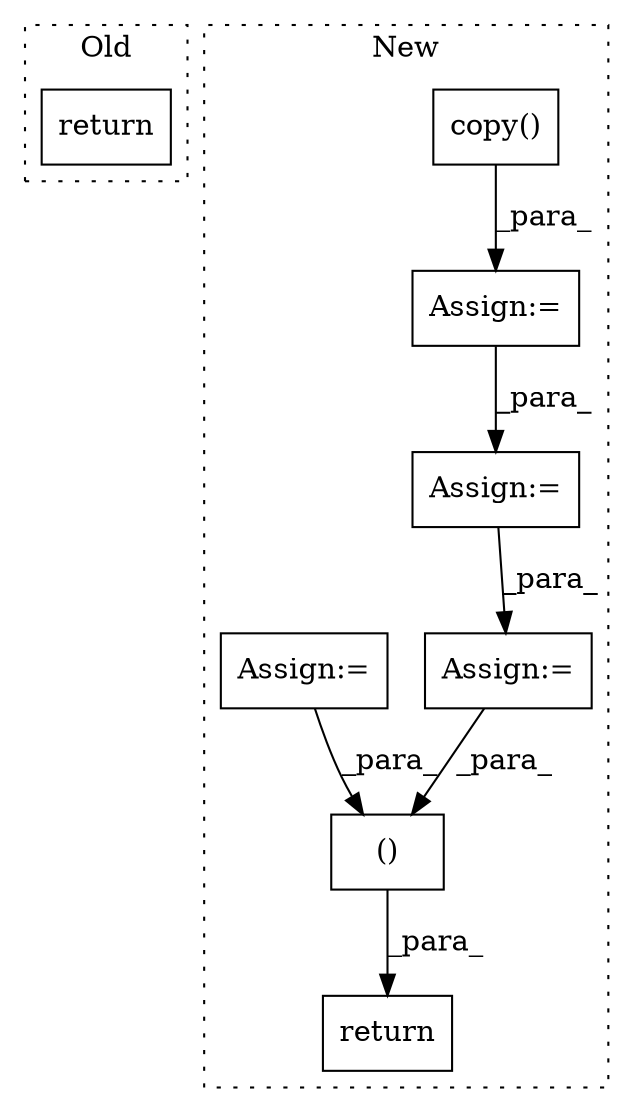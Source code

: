 digraph G {
subgraph cluster0 {
1 [label="return" a="93" s="2649" l="7" shape="box"];
label = "Old";
style="dotted";
}
subgraph cluster1 {
2 [label="copy()" a="75" s="2714" l="21" shape="box"];
3 [label="Assign:=" a="68" s="2788" l="3" shape="box"];
4 [label="return" a="93" s="3056" l="7" shape="box"];
5 [label="Assign:=" a="68" s="2921" l="3" shape="box"];
6 [label="Assign:=" a="68" s="2870" l="3" shape="box"];
7 [label="Assign:=" a="68" s="3017" l="3" shape="box"];
8 [label="()" a="54" s="3066" l="15" shape="box"];
label = "New";
style="dotted";
}
2 -> 3 [label="_para_"];
3 -> 6 [label="_para_"];
5 -> 8 [label="_para_"];
6 -> 7 [label="_para_"];
7 -> 8 [label="_para_"];
8 -> 4 [label="_para_"];
}